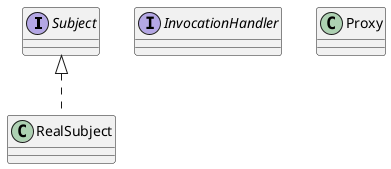 @startuml

interface Subject
interface InvocationHandler
class Proxy

Subject <|.. RealSubject

@enduml